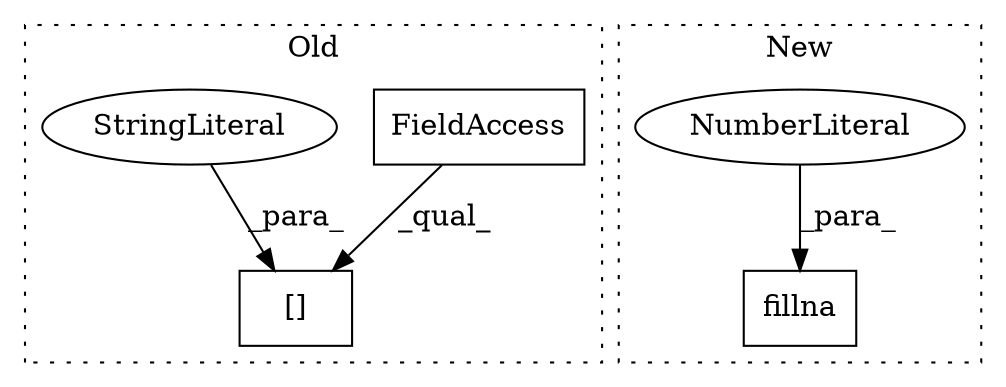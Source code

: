 digraph G {
subgraph cluster0 {
1 [label="[]" a="2" s="5911,5932" l="18,1" shape="box"];
3 [label="FieldAccess" a="22" s="5911" l="17" shape="box"];
5 [label="StringLiteral" a="45" s="5929" l="3" shape="ellipse"];
label = "Old";
style="dotted";
}
subgraph cluster1 {
2 [label="fillna" a="32" s="6445,6458" l="7,1" shape="box"];
4 [label="NumberLiteral" a="34" s="6452" l="1" shape="ellipse"];
label = "New";
style="dotted";
}
3 -> 1 [label="_qual_"];
4 -> 2 [label="_para_"];
5 -> 1 [label="_para_"];
}
